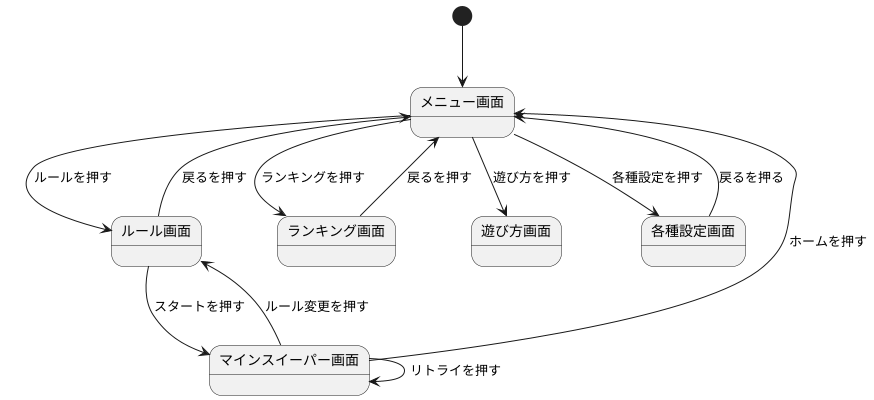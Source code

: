 @startuml
'メニュー画面'
[*] --> メニュー画面
メニュー画面 --> ルール画面 : ルールを押す
メニュー画面 --> ランキング画面 : ランキングを押す
メニュー画面 --> 遊び方画面 : 遊び方を押す
メニュー画面 --> 各種設定画面 : 各種設定を押す


'ルール画面'
ルール画面 --> マインスイーパー画面 : スタートを押す
ルール画面 --> メニュー画面 : 戻るを押す

'マインスイーパー画面'
マインスイーパー画面 --> メニュー画面 : ホームを押す
マインスイーパー画面 --> ルール画面 : ルール変更を押す
マインスイーパー画面 --> マインスイーパー画面 : リトライを押す

'ランキング画面'
ランキング画面 --> メニュー画面 : 戻るを押す

'各種設定画面'
各種設定画面 --> メニュー画面 : 戻るを押る

@enduml
